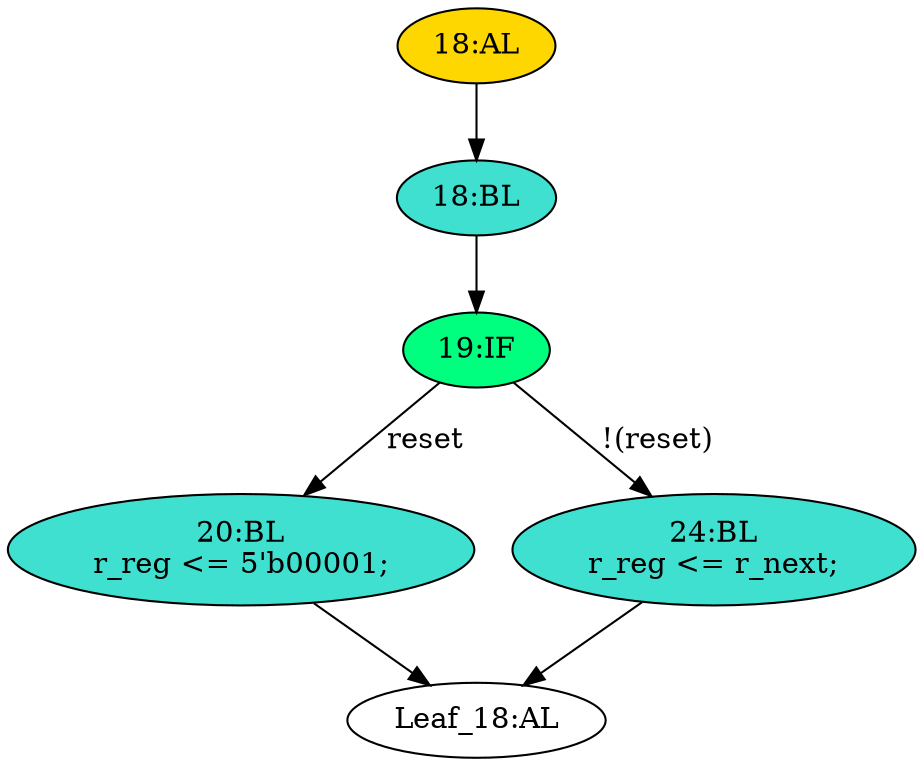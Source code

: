 strict digraph "" {
	node [label="\N"];
	"20:BL"	[ast="<pyverilog.vparser.ast.Block object at 0x7f4296e8df50>",
		fillcolor=turquoise,
		label="20:BL
r_reg <= 5'b00001;",
		statements="[<pyverilog.vparser.ast.NonblockingSubstitution object at 0x7f4296e8ddd0>]",
		style=filled,
		typ=Block];
	"Leaf_18:AL"	[def_var="['r_reg']",
		label="Leaf_18:AL"];
	"20:BL" -> "Leaf_18:AL"	[cond="[]",
		lineno=None];
	"24:BL"	[ast="<pyverilog.vparser.ast.Block object at 0x7f4296eb8110>",
		fillcolor=turquoise,
		label="24:BL
r_reg <= r_next;",
		statements="[<pyverilog.vparser.ast.NonblockingSubstitution object at 0x7f4296e8df90>]",
		style=filled,
		typ=Block];
	"24:BL" -> "Leaf_18:AL"	[cond="[]",
		lineno=None];
	"19:IF"	[ast="<pyverilog.vparser.ast.IfStatement object at 0x7f4296eb8150>",
		fillcolor=springgreen,
		label="19:IF",
		statements="[]",
		style=filled,
		typ=IfStatement];
	"19:IF" -> "20:BL"	[cond="['reset']",
		label=reset,
		lineno=19];
	"19:IF" -> "24:BL"	[cond="['reset']",
		label="!(reset)",
		lineno=19];
	"18:BL"	[ast="<pyverilog.vparser.ast.Block object at 0x7f4296eb8250>",
		fillcolor=turquoise,
		label="18:BL",
		statements="[]",
		style=filled,
		typ=Block];
	"18:BL" -> "19:IF"	[cond="[]",
		lineno=None];
	"18:AL"	[ast="<pyverilog.vparser.ast.Always object at 0x7f4296eb8290>",
		clk_sens=True,
		fillcolor=gold,
		label="18:AL",
		sens="['clk']",
		statements="[]",
		style=filled,
		typ=Always,
		use_var="['reset', 'r_next']"];
	"18:AL" -> "18:BL"	[cond="[]",
		lineno=None];
}
